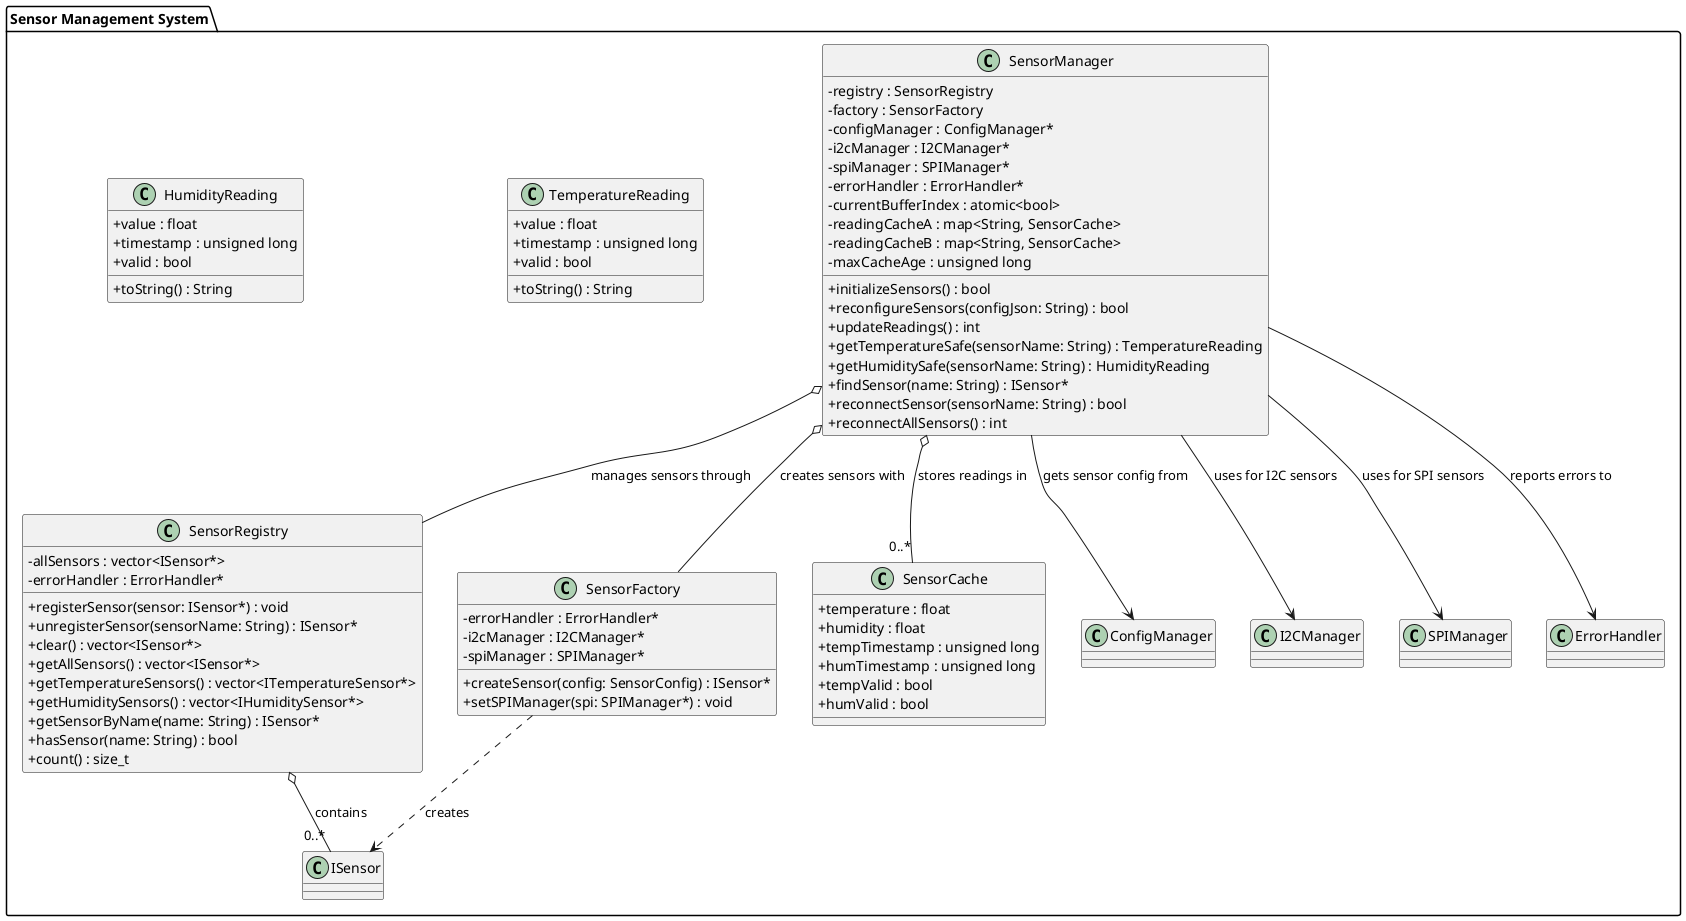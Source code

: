 @startuml

skinparam classAttributeIconSize 0

package "Sensor Management System" {
  class SensorManager {
    -registry : SensorRegistry
    -factory : SensorFactory
    -configManager : ConfigManager*
    -i2cManager : I2CManager*
    -spiManager : SPIManager*
    -errorHandler : ErrorHandler*
    -currentBufferIndex : atomic<bool>
    -readingCacheA : map<String, SensorCache>
    -readingCacheB : map<String, SensorCache>
    -maxCacheAge : unsigned long
    +initializeSensors() : bool
    +reconfigureSensors(configJson: String) : bool
    +updateReadings() : int
    +getTemperatureSafe(sensorName: String) : TemperatureReading
    +getHumiditySafe(sensorName: String) : HumidityReading
    +findSensor(name: String) : ISensor*
    +reconnectSensor(sensorName: String) : bool
    +reconnectAllSensors() : int
  }

  class SensorRegistry {
    -allSensors : vector<ISensor*>
    -errorHandler : ErrorHandler*
    +registerSensor(sensor: ISensor*) : void
    +unregisterSensor(sensorName: String) : ISensor*
    +clear() : vector<ISensor*>
    +getAllSensors() : vector<ISensor*>
    +getTemperatureSensors() : vector<ITemperatureSensor*>
    +getHumiditySensors() : vector<IHumiditySensor*>
    +getSensorByName(name: String) : ISensor*
    +hasSensor(name: String) : bool
    +count() : size_t
  }

  class SensorFactory {
    -errorHandler : ErrorHandler*
    -i2cManager : I2CManager*
    -spiManager : SPIManager*
    +createSensor(config: SensorConfig) : ISensor*
    +setSPIManager(spi: SPIManager*) : void
  }

  class SensorCache {
    +temperature : float
    +humidity : float
    +tempTimestamp : unsigned long
    +humTimestamp : unsigned long
    +tempValid : bool
    +humValid : bool
  }

  class TemperatureReading {
    +value : float
    +timestamp : unsigned long
    +valid : bool
    +toString() : String
  }

  class HumidityReading {
    +value : float
    +timestamp : unsigned long
    +valid : bool
    +toString() : String
  }

  class ISensor
  class ConfigManager
  class I2CManager
  class SPIManager
  class ErrorHandler

  SensorManager o-- SensorRegistry : manages sensors through
  SensorManager o-- SensorFactory : creates sensors with
  SensorManager o-- "0..*" SensorCache : stores readings in
  SensorManager --> ConfigManager : gets sensor config from
  SensorManager --> I2CManager : uses for I2C sensors
  SensorManager --> SPIManager : uses for SPI sensors
  SensorManager --> ErrorHandler : reports errors to
  
  SensorRegistry o-- "0..*" ISensor : contains
  SensorFactory ..> ISensor : creates
}

@enduml